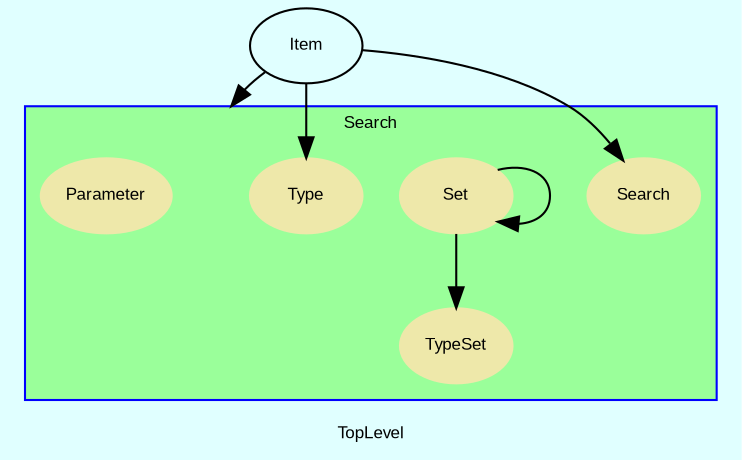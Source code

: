 digraph TopLevel {
    label = "TopLevel"
    compound = true
    fontname = Arial
    fontsize = 8
    bgcolor = lightcyan1
    node [
        color = black,
        fontname = Arial,
        fontsize = 8
    ]

    Item [
        URL = "classes/Item.html",
        label = "Item"
    ]

    Item -> Search__Search [

    ]

    Search__Set -> Search__TypeSet [

    ]

    Search__Set -> Search__Set [

    ]

    Item -> Search__Type [

    ]

    subgraph cluster_Search {
        label = "Search"
        fillcolor = palegreen1
        URL = "classes/Search.html"
        color = blue
        fontname = Arial
        style = filled
        Search [
            shape = plaintext,
            height = 0.01,
            width = 0.01,
            label = ""
        ]

        Search__Search [
            fontcolor = black,
            shape = ellipse,
            URL = "classes/Search/Search.html",
            color = palegoldenrod,
            style = filled,
            label = "Search"
        ]

        Search__TypeSet [
            fontcolor = black,
            shape = ellipse,
            URL = "classes/Search/TypeSet.html",
            color = palegoldenrod,
            style = filled,
            label = "TypeSet"
        ]

        Search__Set [
            fontcolor = black,
            shape = ellipse,
            URL = "classes/Search/Set.html",
            color = palegoldenrod,
            style = filled,
            label = "Set"
        ]

        Search__Parameter [
            fontcolor = black,
            shape = ellipse,
            URL = "classes/Search/Parameter.html",
            color = palegoldenrod,
            style = filled,
            label = "Parameter"
        ]

        Search__Type [
            fontcolor = black,
            shape = ellipse,
            URL = "classes/Search/Type.html",
            color = palegoldenrod,
            style = filled,
            label = "Type"
        ]

    }

    Item -> Search [
        lhead = cluster_Search
    ]

}

